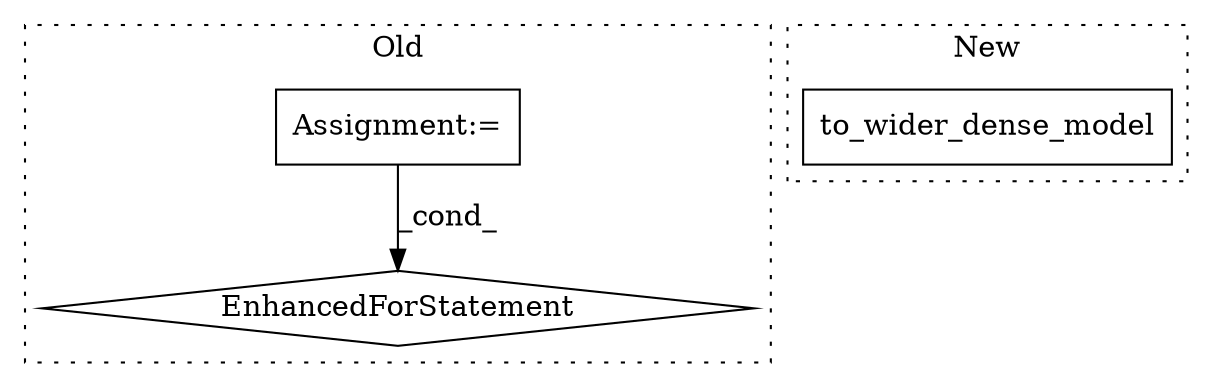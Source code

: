 digraph G {
subgraph cluster0 {
1 [label="EnhancedForStatement" a="70" s="5083,5165" l="53,2" shape="diamond"];
3 [label="Assignment:=" a="7" s="5083,5165" l="53,2" shape="box"];
label = "Old";
style="dotted";
}
subgraph cluster1 {
2 [label="to_wider_dense_model" a="32" s="1525,1557" l="21,1" shape="box"];
label = "New";
style="dotted";
}
3 -> 1 [label="_cond_"];
}